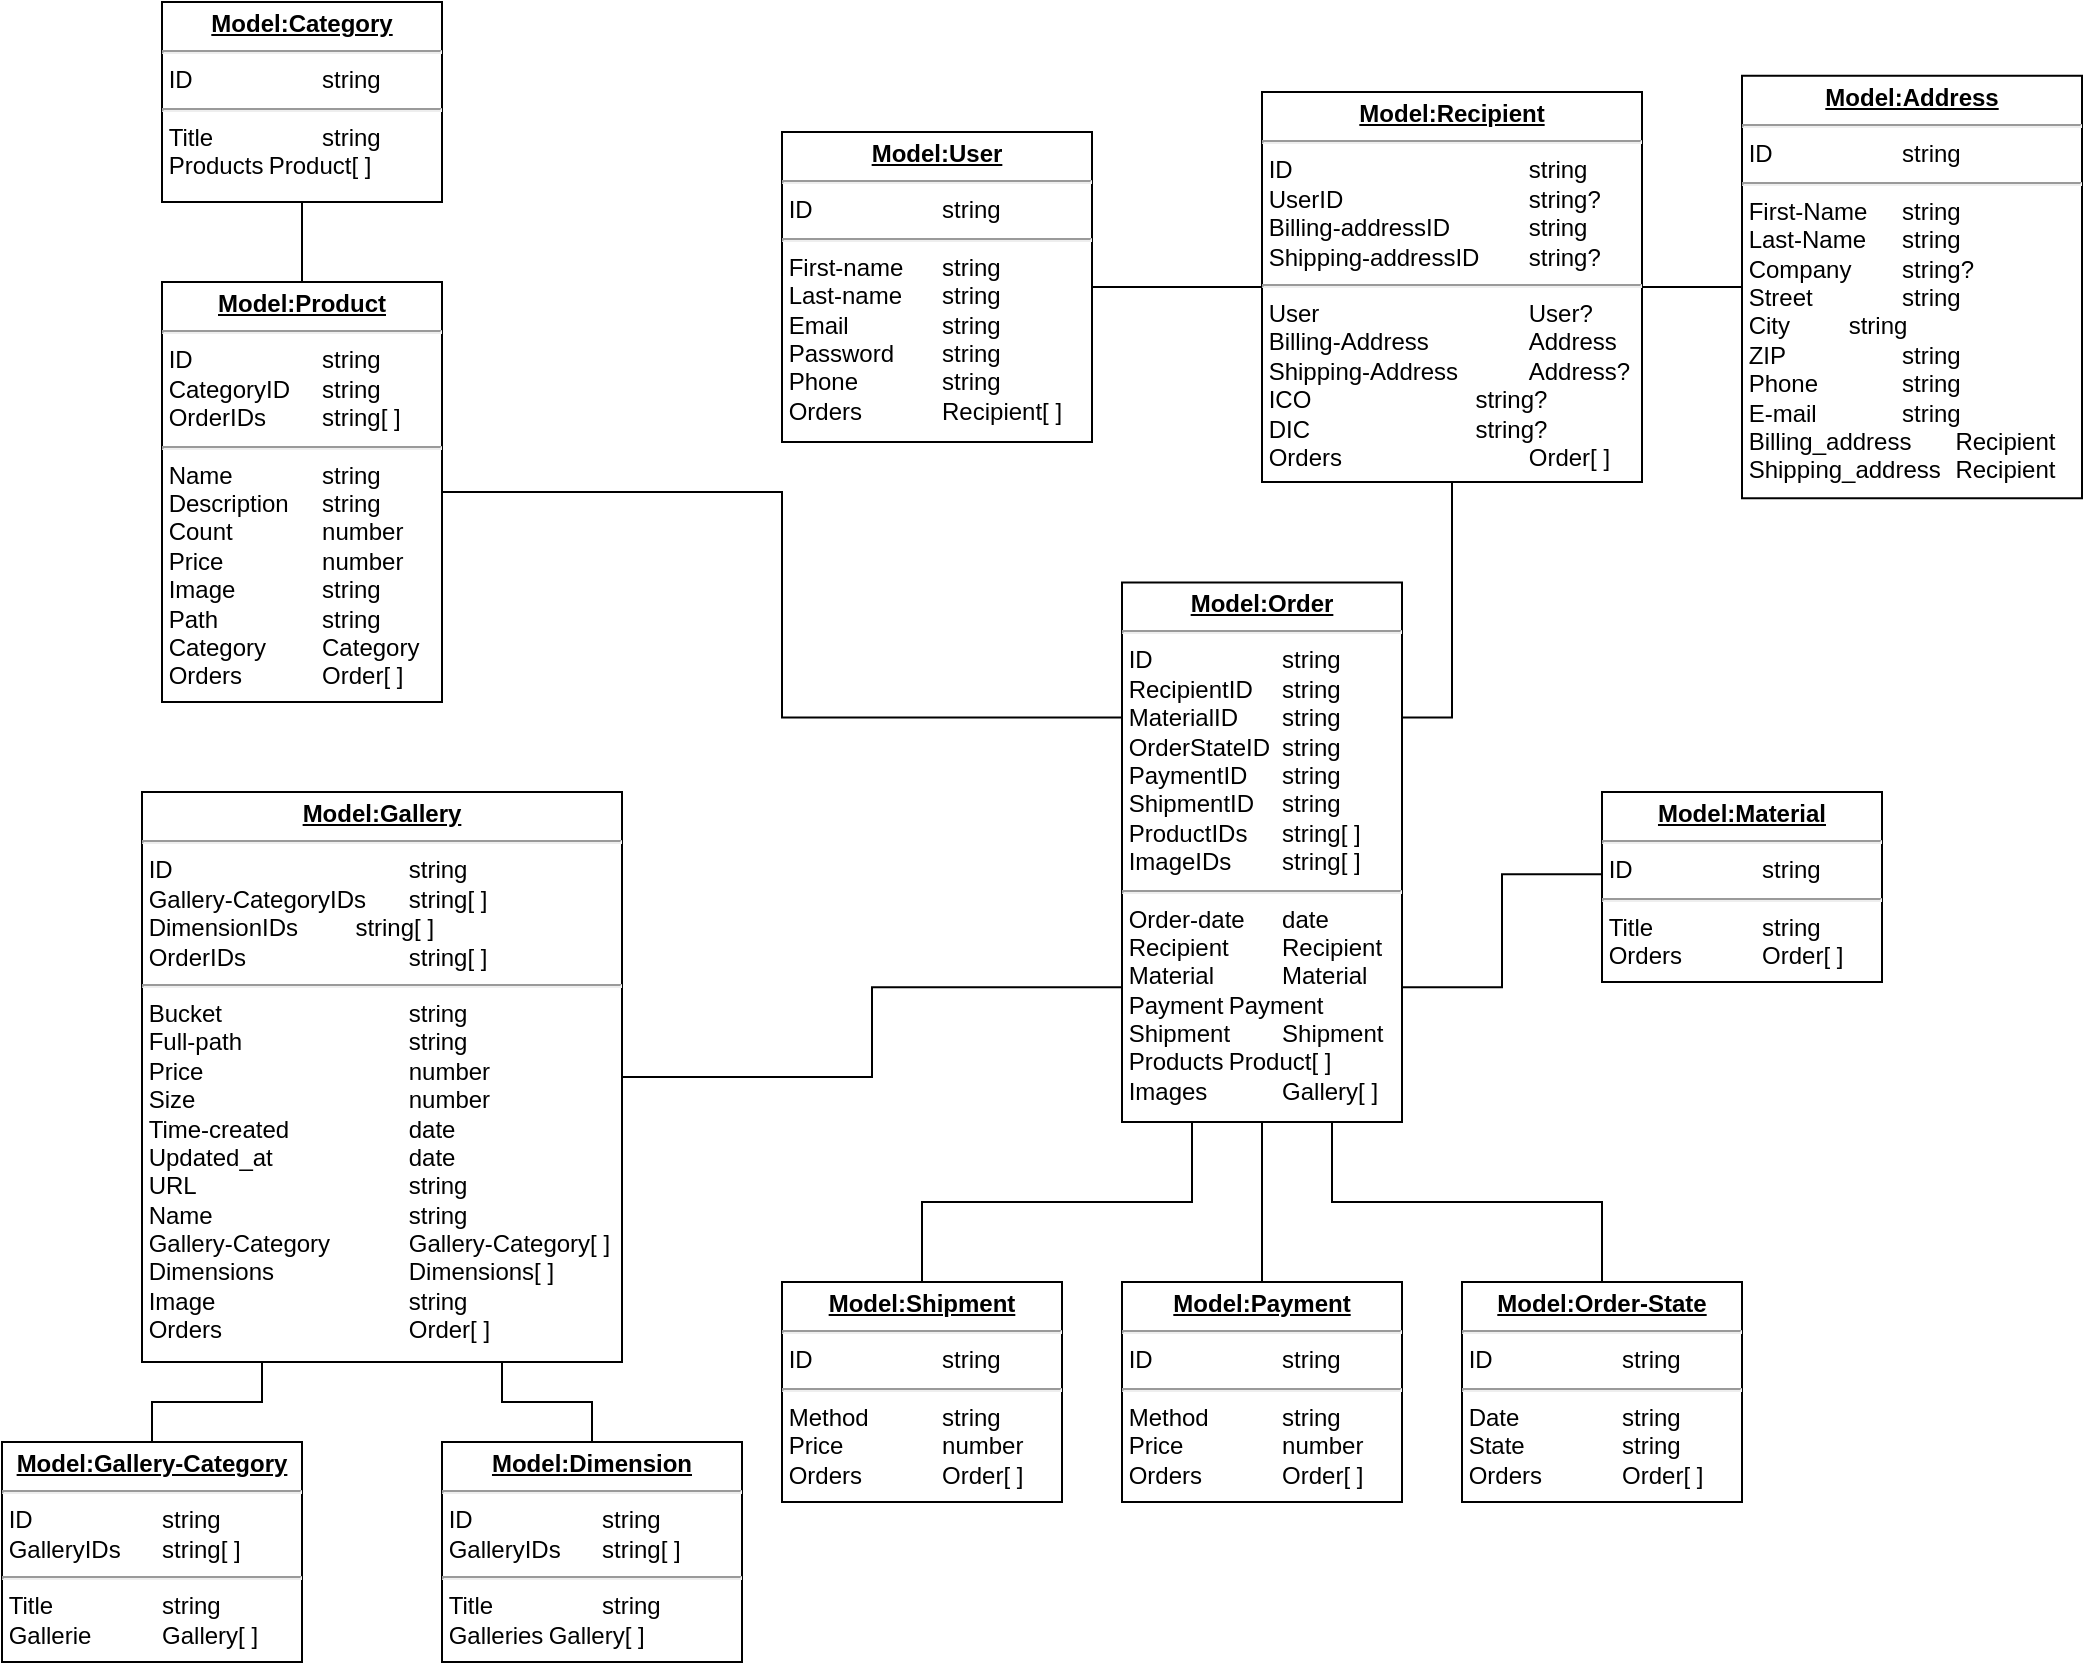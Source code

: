 <mxfile version="21.6.2" type="device">
  <diagram name="Page-1" id="a7904f86-f2b4-8e86-fa97-74104820619b">
    <mxGraphModel dx="2074" dy="1119" grid="1" gridSize="10" guides="1" tooltips="1" connect="1" arrows="1" fold="1" page="1" pageScale="1" pageWidth="1100" pageHeight="850" background="none" math="0" shadow="0">
      <root>
        <mxCell id="0" />
        <mxCell id="1" parent="0" />
        <mxCell id="24794b860abc3c2d-21" value="&lt;p style=&quot;margin: 0px ; margin-top: 4px ; text-align: center ; text-decoration: underline&quot;&gt;&lt;b&gt;Model:User&lt;/b&gt;&lt;/p&gt;&lt;hr&gt;&lt;div&gt;&amp;nbsp;ID&lt;span style=&quot;white-space: pre;&quot;&gt;&#x9;&lt;/span&gt;&lt;span style=&quot;white-space: pre;&quot;&gt;&#x9;&lt;/span&gt;&lt;span style=&quot;white-space: pre;&quot;&gt;&#x9;&lt;/span&gt;string&lt;/div&gt;&lt;div&gt;&lt;hr&gt;&amp;nbsp;First-name&lt;span style=&quot;white-space: pre;&quot;&gt;&#x9;&lt;/span&gt;string&lt;/div&gt;&lt;div&gt;&amp;nbsp;Last-name&lt;span style=&quot;white-space: pre;&quot;&gt;&#x9;&lt;/span&gt;string&lt;/div&gt;&lt;div&gt;&amp;nbsp;Email&lt;span style=&quot;white-space: pre;&quot;&gt;&#x9;&lt;/span&gt;&lt;span style=&quot;white-space: pre;&quot;&gt;&#x9;&lt;/span&gt;string&lt;/div&gt;&lt;div&gt;&amp;nbsp;Password&lt;span style=&quot;white-space: pre;&quot;&gt;&#x9;&lt;/span&gt;string&lt;/div&gt;&lt;div&gt;&amp;nbsp;Phone&lt;span style=&quot;white-space: pre;&quot;&gt;&#x9;&lt;/span&gt;&lt;span style=&quot;white-space: pre;&quot;&gt;&#x9;&lt;/span&gt;string&lt;/div&gt;&lt;div&gt;&amp;nbsp;Orders&lt;span style=&quot;white-space: pre;&quot;&gt;&#x9;&lt;/span&gt;&lt;span style=&quot;white-space: pre;&quot;&gt;&#x9;&lt;/span&gt;Recipient[ ]&lt;br&gt;&lt;/div&gt;&lt;div&gt;&lt;br&gt;&lt;/div&gt;&lt;div&gt;&lt;br&gt;&lt;/div&gt;&lt;div&gt;&amp;nbsp;&lt;br&gt;&lt;/div&gt;" style="verticalAlign=top;align=left;overflow=fill;fontSize=12;fontFamily=Helvetica;html=1;rounded=0;shadow=0;comic=0;labelBackgroundColor=none;strokeWidth=1" parent="1" vertex="1">
          <mxGeometry x="430" y="75" width="155" height="155" as="geometry" />
        </mxCell>
        <mxCell id="SQNjvXRtJoN_OJVXjRYW-17" style="edgeStyle=orthogonalEdgeStyle;rounded=0;orthogonalLoop=1;jettySize=auto;html=1;exitX=0;exitY=0.5;exitDx=0;exitDy=0;entryX=1;entryY=0.5;entryDx=0;entryDy=0;endArrow=none;endFill=0;" edge="1" parent="1" source="yjo9sUvpNdn4HBGGoEXQ-1" target="24794b860abc3c2d-21">
          <mxGeometry relative="1" as="geometry" />
        </mxCell>
        <mxCell id="SQNjvXRtJoN_OJVXjRYW-45" style="edgeStyle=orthogonalEdgeStyle;rounded=0;orthogonalLoop=1;jettySize=auto;html=1;exitX=1;exitY=0.5;exitDx=0;exitDy=0;entryX=0;entryY=0.5;entryDx=0;entryDy=0;endArrow=none;endFill=0;" edge="1" parent="1" source="yjo9sUvpNdn4HBGGoEXQ-1" target="SQNjvXRtJoN_OJVXjRYW-3">
          <mxGeometry relative="1" as="geometry" />
        </mxCell>
        <mxCell id="yjo9sUvpNdn4HBGGoEXQ-1" value="&lt;p style=&quot;margin: 0px ; margin-top: 4px ; text-align: center ; text-decoration: underline&quot;&gt;&lt;b&gt;Model:Recipient&lt;/b&gt;&lt;br&gt;&lt;/p&gt;&lt;hr&gt;&lt;div&gt;&amp;nbsp;ID&lt;span style=&quot;white-space: pre;&quot;&gt;&#x9;&lt;/span&gt;&lt;span style=&quot;white-space: pre;&quot;&gt;&#x9;&lt;/span&gt;&lt;span style=&quot;white-space: pre;&quot;&gt;&#x9;&lt;/span&gt;&lt;span style=&quot;white-space: pre;&quot;&gt;&#x9;&lt;/span&gt;&lt;span style=&quot;white-space: pre;&quot;&gt;&#x9;&lt;/span&gt;string&lt;/div&gt;&lt;div&gt;&amp;nbsp;UserID&lt;span style=&quot;white-space: pre;&quot;&gt;&#x9;&lt;/span&gt;&lt;span style=&quot;white-space: pre;&quot;&gt;&#x9;&lt;/span&gt;&lt;span style=&quot;white-space: pre;&quot;&gt;&#x9;&lt;/span&gt;&lt;span style=&quot;white-space: pre;&quot;&gt;&#x9;&lt;/span&gt;string?&lt;br&gt;&lt;/div&gt;&lt;div&gt;&amp;nbsp;Billing-addressID&lt;span style=&quot;white-space: pre;&quot;&gt;&#x9;&lt;/span&gt;&lt;span style=&quot;white-space: pre;&quot;&gt;&#x9;&lt;/span&gt;string&lt;/div&gt;&lt;div&gt;&amp;nbsp;Shipping-addressID&lt;span style=&quot;white-space: pre;&quot;&gt;&#x9;&lt;/span&gt;string?&lt;br&gt;&lt;hr&gt;&amp;nbsp;User&lt;span style=&quot;white-space: pre;&quot;&gt;&#x9;&lt;/span&gt;&lt;span style=&quot;white-space: pre;&quot;&gt;&#x9;&lt;/span&gt;&lt;span style=&quot;white-space: pre;&quot;&gt;&#x9;&lt;span style=&quot;white-space: pre;&quot;&gt;&#x9;&lt;/span&gt;&lt;/span&gt;User?&lt;br&gt;&lt;/div&gt;&lt;div&gt;&amp;nbsp;Billing-Address&lt;span style=&quot;white-space: pre;&quot;&gt;&#x9;&lt;/span&gt;&lt;span style=&quot;white-space: pre;&quot;&gt;&#x9;&lt;/span&gt;Address&lt;span style=&quot;white-space: pre;&quot;&gt;&#x9;&lt;/span&gt;&lt;/div&gt;&lt;div&gt;&amp;nbsp;Shipping-Address&lt;span style=&quot;white-space: pre;&quot;&gt;&#x9;&lt;span style=&quot;white-space: pre;&quot;&gt;&#x9;&lt;/span&gt;&lt;/span&gt;Address?&lt;br&gt;&lt;/div&gt;&lt;div&gt;&amp;nbsp;ICO&lt;span style=&quot;white-space: pre;&quot;&gt;&#x9;&lt;/span&gt;&lt;span style=&quot;white-space: pre;&quot;&gt;&#x9;&lt;/span&gt;&lt;span style=&quot;white-space: pre;&quot;&gt;&#x9;&lt;/span&gt;&lt;span style=&quot;white-space: pre;&quot;&gt;&#x9;&lt;/span&gt;string?&lt;/div&gt;&lt;div&gt;&lt;span style=&quot;white-space: pre;&quot;&gt; DIC&lt;span style=&quot;white-space: pre;&quot;&gt;&#x9;&lt;/span&gt;&lt;span style=&quot;white-space: pre;&quot;&gt;&#x9;&lt;/span&gt;&lt;span style=&quot;white-space: pre;&quot;&gt;&#x9;&lt;/span&gt;&lt;span style=&quot;white-space: pre;&quot;&gt;&#x9;&lt;/span&gt;string&lt;/span&gt;&lt;span style=&quot;white-space: pre;&quot;&gt;?&lt;br&gt;&lt;/span&gt;&lt;/div&gt;&lt;div&gt;&lt;span style=&quot;white-space: pre;&quot;&gt; Orders&lt;span style=&quot;white-space: pre;&quot;&gt;&#x9;&lt;/span&gt;&lt;span style=&quot;white-space: pre;&quot;&gt;&#x9;&lt;/span&gt;&lt;span style=&quot;white-space: pre;&quot;&gt;&#x9;&lt;/span&gt;&lt;span style=&quot;white-space: pre;&quot;&gt;&#x9;&lt;/span&gt;Order[ ]&lt;br&gt;&lt;/span&gt;&lt;/div&gt;&lt;div&gt;&lt;span style=&quot;white-space: pre;&quot;&gt;&lt;/span&gt;&lt;span style=&quot;white-space: pre;&quot;&gt;&lt;/span&gt;&lt;span style=&quot;white-space: pre;&quot;&gt;&#x9;&lt;/span&gt;&lt;span style=&quot;white-space: pre;&quot;&gt;&#x9;&lt;/span&gt;&lt;br&gt;&lt;/div&gt;&lt;div&gt;&lt;br&gt;&lt;/div&gt;&lt;div&gt;&lt;br&gt;&lt;/div&gt;&lt;div&gt;&amp;nbsp;&lt;br&gt;&lt;/div&gt;" style="verticalAlign=top;align=left;overflow=fill;fontSize=12;fontFamily=Helvetica;html=1;rounded=0;shadow=0;comic=0;labelBackgroundColor=none;strokeWidth=1" parent="1" vertex="1">
          <mxGeometry x="670" y="55" width="190" height="195" as="geometry" />
        </mxCell>
        <mxCell id="yjo9sUvpNdn4HBGGoEXQ-3" value="&lt;p style=&quot;margin: 0px ; margin-top: 4px ; text-align: center ; text-decoration: underline&quot;&gt;&lt;b&gt;Model:Product&lt;/b&gt;&lt;/p&gt;&lt;hr&gt;&lt;div&gt;&amp;nbsp;ID&lt;span style=&quot;white-space: pre;&quot;&gt;&#x9;&lt;/span&gt;&lt;span style=&quot;white-space: pre;&quot;&gt;&#x9;&lt;/span&gt;&lt;span style=&quot;white-space: pre;&quot;&gt;&#x9;&lt;/span&gt;string&lt;/div&gt;&lt;div&gt;&amp;nbsp;CategoryID&lt;span style=&quot;white-space: pre;&quot;&gt;&#x9;&lt;/span&gt;string&lt;/div&gt;&lt;div&gt;&amp;nbsp;OrderIDs&lt;span style=&quot;white-space: pre;&quot;&gt;&#x9;&lt;/span&gt;string[ ]&lt;br&gt;&lt;/div&gt;&lt;div&gt;&lt;hr&gt;&amp;nbsp;Name&lt;span style=&quot;white-space: pre;&quot;&gt;&#x9;&lt;/span&gt;&lt;span style=&quot;white-space: pre;&quot;&gt;&#x9;&lt;/span&gt;string&lt;/div&gt;&lt;div&gt;&amp;nbsp;Description&lt;span style=&quot;white-space: pre;&quot;&gt;&#x9;&lt;/span&gt;string&lt;/div&gt;&lt;div&gt;&amp;nbsp;Count&lt;span style=&quot;white-space: pre;&quot;&gt;&#x9;&lt;/span&gt;&lt;span style=&quot;white-space: pre;&quot;&gt;&#x9;&lt;/span&gt;number&lt;br&gt;&lt;/div&gt;&lt;div&gt;&amp;nbsp;Price&lt;span style=&quot;white-space: pre;&quot;&gt;&#x9;&lt;/span&gt;&lt;span style=&quot;white-space: pre;&quot;&gt;&#x9;&lt;/span&gt;number&lt;br&gt;&lt;/div&gt;&lt;div&gt;&amp;nbsp;Image&lt;span style=&quot;white-space: pre;&quot;&gt;&#x9;&lt;/span&gt;&lt;span style=&quot;white-space: pre;&quot;&gt;&#x9;&lt;/span&gt;string&lt;/div&gt;&lt;div&gt;&amp;nbsp;Path&lt;span style=&quot;white-space: pre;&quot;&gt;&#x9;&lt;/span&gt;&lt;span style=&quot;white-space: pre;&quot;&gt;&#x9;&lt;/span&gt;string&lt;/div&gt;&lt;div&gt;&amp;nbsp;Category&lt;span style=&quot;white-space: pre;&quot;&gt;&#x9;&lt;/span&gt;Category&lt;/div&gt;&lt;div&gt;&amp;nbsp;Orders&lt;span style=&quot;white-space: pre;&quot;&gt;&#x9;&lt;/span&gt;&lt;span style=&quot;white-space: pre;&quot;&gt;&#x9;&lt;/span&gt;Order[ ]&lt;br&gt;&lt;/div&gt;&lt;div&gt;&lt;br&gt;&lt;/div&gt;&lt;div&gt;&lt;br&gt;&lt;/div&gt;&lt;div&gt;&amp;nbsp;&lt;br&gt;&lt;/div&gt;&lt;div&gt;&lt;br&gt;&lt;/div&gt;&lt;div&gt;&lt;br&gt;&lt;/div&gt;&lt;div&gt;&lt;br&gt;&lt;/div&gt;&lt;div&gt;&lt;br&gt;&lt;/div&gt;&lt;div&gt;&lt;br&gt;&lt;/div&gt;&lt;div&gt;&amp;nbsp;&lt;br&gt;&lt;/div&gt;" style="verticalAlign=top;align=left;overflow=fill;fontSize=12;fontFamily=Helvetica;html=1;rounded=0;shadow=0;comic=0;labelBackgroundColor=none;strokeWidth=1" parent="1" vertex="1">
          <mxGeometry x="120" y="150" width="140" height="210" as="geometry" />
        </mxCell>
        <mxCell id="SQNjvXRtJoN_OJVXjRYW-47" style="edgeStyle=orthogonalEdgeStyle;rounded=0;orthogonalLoop=1;jettySize=auto;html=1;exitX=0;exitY=0.25;exitDx=0;exitDy=0;entryX=1;entryY=0.5;entryDx=0;entryDy=0;endArrow=none;endFill=0;" edge="1" parent="1" source="yjo9sUvpNdn4HBGGoEXQ-7" target="yjo9sUvpNdn4HBGGoEXQ-3">
          <mxGeometry relative="1" as="geometry" />
        </mxCell>
        <mxCell id="SQNjvXRtJoN_OJVXjRYW-51" style="edgeStyle=orthogonalEdgeStyle;rounded=0;orthogonalLoop=1;jettySize=auto;html=1;exitX=1;exitY=0.75;exitDx=0;exitDy=0;entryX=0;entryY=0.433;entryDx=0;entryDy=0;entryPerimeter=0;endArrow=none;endFill=0;" edge="1" parent="1" source="yjo9sUvpNdn4HBGGoEXQ-7" target="SQNjvXRtJoN_OJVXjRYW-1">
          <mxGeometry relative="1" as="geometry" />
        </mxCell>
        <mxCell id="SQNjvXRtJoN_OJVXjRYW-52" style="edgeStyle=orthogonalEdgeStyle;rounded=0;orthogonalLoop=1;jettySize=auto;html=1;exitX=1;exitY=0.25;exitDx=0;exitDy=0;entryX=0.5;entryY=1;entryDx=0;entryDy=0;endArrow=none;endFill=0;" edge="1" parent="1" source="yjo9sUvpNdn4HBGGoEXQ-7" target="yjo9sUvpNdn4HBGGoEXQ-1">
          <mxGeometry relative="1" as="geometry" />
        </mxCell>
        <mxCell id="yjo9sUvpNdn4HBGGoEXQ-7" value="&lt;p style=&quot;margin: 0px ; margin-top: 4px ; text-align: center ; text-decoration: underline&quot;&gt;&lt;b&gt;Model:Order&lt;/b&gt;&lt;/p&gt;&lt;hr&gt;&lt;div&gt;&amp;nbsp;ID&lt;span style=&quot;white-space: pre;&quot;&gt;&#x9;&lt;/span&gt;&lt;span style=&quot;white-space: pre;&quot;&gt;&#x9;&lt;/span&gt;&lt;span style=&quot;white-space: pre;&quot;&gt;&#x9;&lt;/span&gt;string&lt;/div&gt;&lt;div&gt;&amp;nbsp;RecipientID&lt;span style=&quot;white-space: pre;&quot;&gt;&#x9;&lt;/span&gt;string&lt;/div&gt;&lt;div&gt;&amp;nbsp;MaterialID&lt;span style=&quot;white-space: pre;&quot;&gt;&#x9;&lt;/span&gt;string&lt;/div&gt;&lt;div&gt;&amp;nbsp;OrderStateID&lt;span style=&quot;white-space: pre;&quot;&gt;&#x9;&lt;/span&gt;string&lt;/div&gt;&lt;div&gt;&amp;nbsp;PaymentID&lt;span style=&quot;white-space: pre;&quot;&gt;&#x9;&lt;/span&gt;string&lt;/div&gt;&lt;div&gt;&amp;nbsp;ShipmentID&lt;span style=&quot;white-space: pre;&quot;&gt;&#x9;&lt;/span&gt;string&lt;br&gt;&lt;/div&gt;&lt;div&gt;&amp;nbsp;ProductIDs&lt;span style=&quot;white-space: pre;&quot;&gt;&#x9;&lt;/span&gt;string[ ]&lt;/div&gt;&lt;div&gt;&amp;nbsp;ImageIDs&lt;span style=&quot;white-space: pre;&quot;&gt;&#x9;&lt;/span&gt;string[ ]&lt;br&gt;&lt;/div&gt;&lt;div&gt;&lt;hr&gt;&amp;nbsp;Order-date&lt;span style=&quot;white-space: pre;&quot;&gt;&#x9;&lt;/span&gt;date&lt;/div&gt;&lt;div&gt;&amp;nbsp;Recipient&lt;span style=&quot;white-space: pre;&quot;&gt;&#x9;&lt;/span&gt;Recipient&lt;/div&gt;&lt;div&gt;&amp;nbsp;Material&lt;span style=&quot;white-space: pre;&quot;&gt;&#x9;&lt;/span&gt;&lt;span style=&quot;white-space: pre;&quot;&gt;&#x9;&lt;/span&gt;Material&lt;/div&gt;&lt;div&gt;&amp;nbsp;Payment&lt;span style=&quot;white-space: pre;&quot;&gt;&#x9;&lt;/span&gt;Payment&lt;/div&gt;&lt;div&gt;&amp;nbsp;Shipment&lt;span style=&quot;white-space: pre;&quot;&gt;&#x9;&lt;/span&gt;Shipment&lt;br&gt;&lt;/div&gt;&lt;div&gt;&amp;nbsp;Products&lt;span style=&quot;white-space: pre;&quot;&gt;&#x9;&lt;/span&gt;Product[ ]&lt;/div&gt;&lt;div&gt;&amp;nbsp;Images&lt;span style=&quot;white-space: pre;&quot;&gt;&#x9;&lt;/span&gt;&lt;span style=&quot;white-space: pre;&quot;&gt;&#x9;&lt;/span&gt;Gallery[ ]&lt;span style=&quot;white-space: pre;&quot;&gt;&#x9;&lt;/span&gt;&lt;span style=&quot;white-space: pre;&quot;&gt;&#x9;&lt;/span&gt;&lt;br&gt;&lt;/div&gt;&lt;div&gt;&lt;br&gt;&lt;/div&gt;&lt;div&gt;&amp;nbsp;&lt;br&gt;&lt;/div&gt;&lt;br&gt;&lt;div&gt;&lt;br&gt;&lt;/div&gt;&lt;div&gt;&amp;nbsp;&lt;br&gt;&lt;/div&gt;" style="verticalAlign=top;align=left;overflow=fill;fontSize=12;fontFamily=Helvetica;html=1;rounded=0;shadow=0;comic=0;labelBackgroundColor=none;strokeWidth=1" parent="1" vertex="1">
          <mxGeometry x="600" y="300.25" width="140" height="269.75" as="geometry" />
        </mxCell>
        <mxCell id="SQNjvXRtJoN_OJVXjRYW-49" style="edgeStyle=orthogonalEdgeStyle;rounded=0;orthogonalLoop=1;jettySize=auto;html=1;exitX=0.5;exitY=0;exitDx=0;exitDy=0;entryX=0.5;entryY=1;entryDx=0;entryDy=0;endArrow=none;endFill=0;" edge="1" parent="1" source="yjo9sUvpNdn4HBGGoEXQ-8" target="yjo9sUvpNdn4HBGGoEXQ-7">
          <mxGeometry relative="1" as="geometry" />
        </mxCell>
        <mxCell id="yjo9sUvpNdn4HBGGoEXQ-8" value="&lt;p style=&quot;margin: 0px ; margin-top: 4px ; text-align: center ; text-decoration: underline&quot;&gt;&lt;b&gt;Model:Payment&lt;/b&gt;&lt;/p&gt;&lt;hr&gt;&lt;div&gt;&amp;nbsp;ID&lt;span style=&quot;white-space: pre;&quot;&gt;&#x9;&lt;/span&gt;&lt;span style=&quot;white-space: pre;&quot;&gt;&#x9;&lt;/span&gt;&lt;span style=&quot;white-space: pre;&quot;&gt;&#x9;&lt;/span&gt;string&lt;hr&gt;&lt;/div&gt;&lt;div&gt;&amp;nbsp;Method&lt;span style=&quot;white-space: pre;&quot;&gt;&#x9;&lt;/span&gt;&lt;span style=&quot;white-space: pre;&quot;&gt;&#x9;&lt;/span&gt;string&lt;/div&gt;&lt;div&gt;&amp;nbsp;Price&lt;span style=&quot;white-space: pre;&quot;&gt;&#x9;&lt;/span&gt;&lt;span style=&quot;white-space: pre;&quot;&gt;&#x9;&lt;/span&gt;number&lt;/div&gt;&lt;div&gt;&amp;nbsp;Orders&lt;span style=&quot;white-space: pre;&quot;&gt;&#x9;&lt;/span&gt;&lt;span style=&quot;white-space: pre;&quot;&gt;&#x9;&lt;/span&gt;Order[ ]&lt;br&gt;&lt;/div&gt;&lt;div&gt;&amp;nbsp;&lt;br&gt;&lt;/div&gt;" style="verticalAlign=top;align=left;overflow=fill;fontSize=12;fontFamily=Helvetica;html=1;rounded=0;shadow=0;comic=0;labelBackgroundColor=none;strokeWidth=1" parent="1" vertex="1">
          <mxGeometry x="600" y="650" width="140" height="110" as="geometry" />
        </mxCell>
        <mxCell id="SQNjvXRtJoN_OJVXjRYW-48" style="edgeStyle=orthogonalEdgeStyle;rounded=0;orthogonalLoop=1;jettySize=auto;html=1;exitX=0.5;exitY=0;exitDx=0;exitDy=0;entryX=0.25;entryY=1;entryDx=0;entryDy=0;endArrow=none;endFill=0;" edge="1" parent="1" source="yjo9sUvpNdn4HBGGoEXQ-19" target="yjo9sUvpNdn4HBGGoEXQ-7">
          <mxGeometry relative="1" as="geometry" />
        </mxCell>
        <mxCell id="yjo9sUvpNdn4HBGGoEXQ-19" value="&lt;p style=&quot;margin: 0px ; margin-top: 4px ; text-align: center ; text-decoration: underline&quot;&gt;&lt;b&gt;Model:Shipment&lt;/b&gt;&lt;/p&gt;&lt;div&gt;&lt;hr&gt;&amp;nbsp;ID&lt;span style=&quot;white-space: pre;&quot;&gt;&#x9;&lt;/span&gt;&lt;span style=&quot;white-space: pre;&quot;&gt;&#x9;&lt;/span&gt;&lt;span style=&quot;white-space: pre;&quot;&gt;&#x9;&lt;/span&gt;string&lt;hr&gt;&lt;/div&gt;&lt;div&gt;&amp;nbsp;Method&lt;span style=&quot;white-space: pre;&quot;&gt;&#x9;&lt;/span&gt;&lt;span style=&quot;white-space: pre;&quot;&gt;&#x9;&lt;/span&gt;string&lt;/div&gt;&lt;div&gt;&amp;nbsp;Price&lt;span style=&quot;white-space: pre;&quot;&gt;&#x9;&lt;/span&gt;&lt;span style=&quot;white-space: pre;&quot;&gt;&#x9;&lt;/span&gt;number&lt;/div&gt;&lt;div&gt;&amp;nbsp;Orders&lt;span style=&quot;white-space: pre;&quot;&gt;&#x9;&lt;/span&gt;&lt;span style=&quot;white-space: pre;&quot;&gt;&#x9;&lt;/span&gt;Order[ ]&lt;br&gt;&lt;/div&gt;&amp;nbsp;&lt;br&gt;&lt;div&gt;&lt;br&gt;&lt;/div&gt;&lt;div&gt;&amp;nbsp;&lt;br&gt;&lt;/div&gt;" style="verticalAlign=top;align=left;overflow=fill;fontSize=12;fontFamily=Helvetica;html=1;rounded=0;shadow=0;comic=0;labelBackgroundColor=none;strokeWidth=1" parent="1" vertex="1">
          <mxGeometry x="430" y="650" width="140" height="110" as="geometry" />
        </mxCell>
        <mxCell id="SQNjvXRtJoN_OJVXjRYW-1" value="&lt;p style=&quot;margin: 0px ; margin-top: 4px ; text-align: center ; text-decoration: underline&quot;&gt;&lt;b&gt;Model:Material&lt;/b&gt;&lt;br&gt;&lt;/p&gt;&lt;div&gt;&lt;hr&gt;&lt;/div&gt;&lt;div&gt;&amp;nbsp;ID&lt;span style=&quot;white-space: pre;&quot;&gt;&#x9;&lt;/span&gt;&lt;span style=&quot;white-space: pre;&quot;&gt;&#x9;&lt;/span&gt;&lt;span style=&quot;white-space: pre;&quot;&gt;&#x9;&lt;/span&gt;string&lt;br&gt;&lt;hr&gt;&lt;/div&gt;&lt;div&gt;&amp;nbsp;Title&lt;span style=&quot;white-space: pre;&quot;&gt;&#x9;&lt;/span&gt;&lt;span style=&quot;white-space: pre;&quot;&gt;&#x9;&lt;/span&gt;string&lt;/div&gt;&lt;div&gt;&amp;nbsp;Orders&lt;span style=&quot;white-space: pre;&quot;&gt;&#x9;&lt;/span&gt;&lt;span style=&quot;white-space: pre;&quot;&gt;&#x9;&lt;/span&gt;Order[ ]&lt;br&gt;&lt;/div&gt;&amp;nbsp;&lt;br&gt;&lt;div&gt;&lt;br&gt;&lt;/div&gt;&lt;div&gt;&amp;nbsp;&lt;br&gt;&lt;/div&gt;" style="verticalAlign=top;align=left;overflow=fill;fontSize=12;fontFamily=Helvetica;html=1;rounded=0;shadow=0;comic=0;labelBackgroundColor=none;strokeWidth=1" vertex="1" parent="1">
          <mxGeometry x="840" y="405" width="140" height="95" as="geometry" />
        </mxCell>
        <mxCell id="SQNjvXRtJoN_OJVXjRYW-53" style="edgeStyle=orthogonalEdgeStyle;rounded=0;orthogonalLoop=1;jettySize=auto;html=1;exitX=0.5;exitY=1;exitDx=0;exitDy=0;entryX=0.5;entryY=0;entryDx=0;entryDy=0;endArrow=none;endFill=0;" edge="1" parent="1" source="SQNjvXRtJoN_OJVXjRYW-2" target="yjo9sUvpNdn4HBGGoEXQ-3">
          <mxGeometry relative="1" as="geometry" />
        </mxCell>
        <mxCell id="SQNjvXRtJoN_OJVXjRYW-2" value="&lt;p style=&quot;margin: 0px ; margin-top: 4px ; text-align: center ; text-decoration: underline&quot;&gt;&lt;b&gt;Model:Category&lt;/b&gt;&lt;br&gt;&lt;/p&gt;&lt;div&gt;&lt;hr&gt;&amp;nbsp;ID&lt;span style=&quot;white-space: pre;&quot;&gt;&#x9;&lt;/span&gt;&lt;span style=&quot;white-space: pre;&quot;&gt;&#x9;&lt;/span&gt;&lt;span style=&quot;white-space: pre;&quot;&gt;&#x9;&lt;/span&gt;string&lt;hr&gt;&lt;/div&gt;&lt;div&gt;&amp;nbsp;Title&lt;span style=&quot;white-space: pre;&quot;&gt;&#x9;&lt;/span&gt;&lt;span style=&quot;white-space: pre;&quot;&gt;&#x9;&lt;/span&gt;string&lt;/div&gt;&lt;div&gt;&amp;nbsp;Products&lt;span style=&quot;white-space: pre;&quot;&gt;&#x9;&lt;/span&gt;Product[ ]&lt;br&gt;&lt;/div&gt;&amp;nbsp;&lt;br&gt;&lt;div&gt;&lt;br&gt;&lt;/div&gt;&lt;div&gt;&amp;nbsp;&lt;br&gt;&lt;/div&gt;" style="verticalAlign=top;align=left;overflow=fill;fontSize=12;fontFamily=Helvetica;html=1;rounded=0;shadow=0;comic=0;labelBackgroundColor=none;strokeWidth=1" vertex="1" parent="1">
          <mxGeometry x="120" y="10" width="140" height="100" as="geometry" />
        </mxCell>
        <mxCell id="SQNjvXRtJoN_OJVXjRYW-3" value="&lt;p style=&quot;margin: 0px ; margin-top: 4px ; text-align: center ; text-decoration: underline&quot;&gt;&lt;b&gt;Model:Address&lt;/b&gt;&lt;br&gt;&lt;/p&gt;&lt;div&gt;&lt;hr&gt;&lt;div&gt;&amp;nbsp;ID&lt;span style=&quot;white-space: pre;&quot;&gt;&#x9;&lt;/span&gt;&lt;span style=&quot;white-space: pre;&quot;&gt;&#x9;&lt;/span&gt;&lt;span style=&quot;white-space: pre;&quot;&gt;&#x9;&lt;/span&gt;string&lt;br&gt;&lt;hr&gt;&lt;/div&gt;&lt;div&gt;&amp;nbsp;First-Name&lt;span style=&quot;white-space: pre;&quot;&gt;&#x9;&lt;/span&gt;string&lt;/div&gt;&lt;div&gt;&amp;nbsp;Last-Name&lt;span style=&quot;white-space: pre;&quot;&gt;&#x9;&lt;/span&gt;string&lt;/div&gt;&lt;div&gt;&amp;nbsp;Company&lt;span style=&quot;white-space: pre;&quot;&gt;&#x9;&lt;/span&gt;string?&lt;/div&gt;&lt;div&gt;&amp;nbsp;Street&lt;span style=&quot;white-space: pre;&quot;&gt;&#x9;&lt;/span&gt;&lt;span style=&quot;white-space: pre;&quot;&gt;&#x9;&lt;/span&gt;string&lt;/div&gt;&lt;div&gt;&amp;nbsp;City&lt;span style=&quot;white-space: pre;&quot;&gt;&#x9;&lt;/span&gt;&lt;span style=&quot;white-space: pre;&quot;&gt;&#x9;&lt;/span&gt;string&lt;/div&gt;&lt;div&gt;&amp;nbsp;ZIP&lt;span style=&quot;white-space: pre;&quot;&gt;&#x9;&lt;/span&gt;&lt;span style=&quot;white-space: pre;&quot;&gt;&#x9;&lt;/span&gt;&lt;span style=&quot;white-space: pre;&quot;&gt;&#x9;&lt;/span&gt;string&lt;/div&gt;&lt;div&gt;&amp;nbsp;Phone&lt;span style=&quot;white-space: pre;&quot;&gt;&#x9;&lt;/span&gt;&lt;span style=&quot;white-space: pre;&quot;&gt;&#x9;&lt;/span&gt;string&lt;/div&gt;&lt;div&gt;&amp;nbsp;E-mail&lt;span style=&quot;white-space: pre;&quot;&gt;&#x9;&lt;/span&gt;&lt;span style=&quot;white-space: pre;&quot;&gt;&#x9;&lt;/span&gt;string&lt;/div&gt;&lt;div&gt;&amp;nbsp;Billing_address&lt;span style=&quot;white-space: pre;&quot;&gt;&#x9;&lt;/span&gt;Recipient&lt;/div&gt;&lt;div&gt;&amp;nbsp;Shipping_address&lt;span style=&quot;white-space: pre;&quot;&gt;&#x9;&lt;/span&gt;Recipient&lt;br&gt;&lt;/div&gt;&lt;/div&gt;&lt;div&gt;&amp;nbsp;&lt;br&gt;&lt;/div&gt;" style="verticalAlign=top;align=left;overflow=fill;fontSize=12;fontFamily=Helvetica;html=1;rounded=0;shadow=0;comic=0;labelBackgroundColor=none;strokeWidth=1" vertex="1" parent="1">
          <mxGeometry x="910" y="46.88" width="170" height="211.25" as="geometry" />
        </mxCell>
        <mxCell id="SQNjvXRtJoN_OJVXjRYW-14" style="edgeStyle=orthogonalEdgeStyle;rounded=0;orthogonalLoop=1;jettySize=auto;html=1;exitX=0.25;exitY=1;exitDx=0;exitDy=0;entryX=0.5;entryY=0;entryDx=0;entryDy=0;endArrow=none;endFill=0;" edge="1" parent="1" source="SQNjvXRtJoN_OJVXjRYW-10" target="SQNjvXRtJoN_OJVXjRYW-11">
          <mxGeometry relative="1" as="geometry" />
        </mxCell>
        <mxCell id="SQNjvXRtJoN_OJVXjRYW-15" style="edgeStyle=orthogonalEdgeStyle;rounded=0;orthogonalLoop=1;jettySize=auto;html=1;exitX=0.75;exitY=1;exitDx=0;exitDy=0;entryX=0.5;entryY=0;entryDx=0;entryDy=0;endArrow=none;endFill=0;" edge="1" parent="1" source="SQNjvXRtJoN_OJVXjRYW-10" target="SQNjvXRtJoN_OJVXjRYW-12">
          <mxGeometry relative="1" as="geometry" />
        </mxCell>
        <mxCell id="SQNjvXRtJoN_OJVXjRYW-46" style="edgeStyle=orthogonalEdgeStyle;rounded=0;orthogonalLoop=1;jettySize=auto;html=1;exitX=1;exitY=0.5;exitDx=0;exitDy=0;entryX=0;entryY=0.75;entryDx=0;entryDy=0;endArrow=none;endFill=0;" edge="1" parent="1" source="SQNjvXRtJoN_OJVXjRYW-10" target="yjo9sUvpNdn4HBGGoEXQ-7">
          <mxGeometry relative="1" as="geometry" />
        </mxCell>
        <mxCell id="SQNjvXRtJoN_OJVXjRYW-10" value="&lt;p style=&quot;margin: 0px ; margin-top: 4px ; text-align: center ; text-decoration: underline&quot;&gt;&lt;b&gt;Model:Gallery&lt;/b&gt;&lt;/p&gt;&lt;hr&gt;&lt;div&gt;&amp;nbsp;ID&lt;span style=&quot;white-space: pre;&quot;&gt;&#x9;&lt;/span&gt;&lt;span style=&quot;white-space: pre;&quot;&gt;&#x9;&lt;/span&gt;&lt;span style=&quot;white-space: pre;&quot;&gt;&#x9;&lt;/span&gt;&lt;span style=&quot;white-space: pre;&quot;&gt;&#x9;&lt;/span&gt;&lt;span style=&quot;white-space: pre;&quot;&gt;&#x9;&lt;/span&gt;string&lt;/div&gt;&lt;div&gt;&amp;nbsp;Gallery-CategoryIDs&lt;span style=&quot;white-space: pre;&quot;&gt;&#x9;&lt;/span&gt;string[ ]&lt;/div&gt;&lt;div&gt;&amp;nbsp;DimensionIDs&lt;span style=&quot;white-space: pre;&quot;&gt;&#x9;&lt;/span&gt;&lt;span style=&quot;white-space: pre;&quot;&gt;&#x9;&lt;/span&gt;string[ ]&lt;/div&gt;&lt;div&gt;&amp;nbsp;OrderIDs&lt;span style=&quot;white-space: pre;&quot;&gt;&#x9;&lt;/span&gt;&lt;span style=&quot;white-space: pre;&quot;&gt;&#x9;&lt;/span&gt;&lt;span style=&quot;white-space: pre;&quot;&gt;&#x9;&lt;/span&gt;string[ ]&lt;br&gt;&lt;/div&gt;&lt;div&gt;&lt;hr&gt;&lt;/div&gt;&lt;div&gt;&amp;nbsp;Bucket&lt;span style=&quot;white-space: pre;&quot;&gt;&#x9;&lt;/span&gt;&lt;span style=&quot;white-space: pre;&quot;&gt;&#x9;&lt;/span&gt;&lt;span style=&quot;white-space: pre;&quot;&gt;&#x9;&lt;/span&gt;&lt;span style=&quot;white-space: pre;&quot;&gt;&#x9;&lt;/span&gt;string&lt;/div&gt;&lt;div&gt;&amp;nbsp;Full-path&lt;span style=&quot;white-space: pre;&quot;&gt;&#x9;&lt;/span&gt;&lt;span style=&quot;white-space: pre;&quot;&gt;&#x9;&lt;/span&gt;&lt;span style=&quot;white-space: pre;&quot;&gt;&#x9;&lt;/span&gt;&lt;span style=&quot;white-space: pre;&quot;&gt;&#x9;&lt;/span&gt;string&lt;br&gt;&lt;/div&gt;&lt;div&gt;&amp;nbsp;Price&lt;span style=&quot;white-space: pre;&quot;&gt;&#x9;&lt;/span&gt;&lt;span style=&quot;white-space: pre;&quot;&gt;&#x9;&lt;/span&gt;&lt;span style=&quot;white-space: pre;&quot;&gt;&#x9;&lt;/span&gt;&lt;span style=&quot;white-space: pre;&quot;&gt;&#x9;&lt;/span&gt;number &lt;br&gt;&lt;/div&gt;&lt;div&gt;&amp;nbsp;Size&lt;span style=&quot;white-space: pre;&quot;&gt;&#x9;&lt;/span&gt;&lt;span style=&quot;white-space: pre;&quot;&gt;&#x9;&lt;/span&gt;&lt;span style=&quot;white-space: pre;&quot;&gt;&#x9;&lt;/span&gt;&lt;span style=&quot;white-space: pre;&quot;&gt;&#x9;&lt;/span&gt;number&lt;/div&gt;&lt;div&gt;&amp;nbsp;Time-created&lt;span style=&quot;white-space: pre;&quot;&gt;&#x9;&lt;/span&gt;&lt;span style=&quot;white-space: pre;&quot;&gt;&#x9;&lt;/span&gt;&lt;span style=&quot;white-space: pre;&quot;&gt;&#x9;&lt;/span&gt;date&lt;/div&gt;&lt;div&gt;&amp;nbsp;Updated&lt;span style=&quot;white-space: pre;&quot;&gt;_at&#x9;&lt;/span&gt;&lt;span style=&quot;white-space: pre;&quot;&gt;&#x9;&lt;/span&gt;&lt;span style=&quot;white-space: pre;&quot;&gt;&#x9;&lt;/span&gt;date&lt;/div&gt;&lt;div&gt;&amp;nbsp;URL&lt;span style=&quot;white-space: pre;&quot;&gt;&#x9;&lt;/span&gt;&lt;span style=&quot;white-space: pre;&quot;&gt;&#x9;&lt;/span&gt;&lt;span style=&quot;white-space: pre;&quot;&gt;&#x9;&lt;/span&gt;&lt;span style=&quot;white-space: pre;&quot;&gt;&#x9;&lt;/span&gt;string&lt;br&gt;&lt;/div&gt;&lt;div&gt;&amp;nbsp;Name&lt;span style=&quot;white-space: pre;&quot;&gt;&#x9;&lt;/span&gt;&lt;span style=&quot;white-space: pre;&quot;&gt;&#x9;&lt;/span&gt;&lt;span style=&quot;white-space: pre;&quot;&gt;&#x9;&lt;/span&gt;&lt;span style=&quot;white-space: pre;&quot;&gt;&#x9;&lt;/span&gt;string&lt;/div&gt;&lt;div&gt;&amp;nbsp;Gallery-Category&lt;span style=&quot;white-space: pre;&quot;&gt;&#x9;&lt;/span&gt;&lt;span style=&quot;white-space: pre;&quot;&gt;&#x9;&lt;/span&gt;Gallery-Category[ ]&lt;br&gt;&lt;/div&gt;&lt;div&gt;&amp;nbsp;Dimensions&lt;span style=&quot;white-space: pre;&quot;&gt;&#x9;&lt;/span&gt;&lt;span style=&quot;white-space: pre;&quot;&gt;&#x9;&lt;/span&gt;&lt;span style=&quot;white-space: pre;&quot;&gt;&#x9;&lt;/span&gt;Dimensions[ ]&lt;br&gt;&lt;/div&gt;&lt;div&gt;&amp;nbsp;Image&lt;span style=&quot;white-space: pre;&quot;&gt;&#x9;&lt;/span&gt;&lt;span style=&quot;white-space: pre;&quot;&gt;&#x9;&lt;/span&gt;&lt;span style=&quot;white-space: pre;&quot;&gt;&#x9;&lt;/span&gt;&lt;span style=&quot;white-space: pre;&quot;&gt;&#x9;&lt;/span&gt;string&lt;/div&gt;&lt;div&gt;&amp;nbsp;Orders&lt;span style=&quot;white-space: pre;&quot;&gt;&#x9;&lt;/span&gt;&lt;span style=&quot;white-space: pre;&quot;&gt;&#x9;&lt;/span&gt;&lt;span style=&quot;white-space: pre;&quot;&gt;&#x9;&lt;/span&gt;&lt;span style=&quot;white-space: pre;&quot;&gt;&#x9;&lt;/span&gt;Order[ ]&lt;br&gt;&lt;/div&gt;&lt;div&gt;&lt;br&gt;&lt;/div&gt;&lt;div&gt;&amp;nbsp;&lt;br&gt;&lt;/div&gt;&lt;div&gt;&lt;br&gt;&lt;/div&gt;&lt;div&gt;&lt;br&gt;&lt;/div&gt;&lt;div&gt;&lt;br&gt;&lt;/div&gt;&lt;div&gt;&lt;br&gt;&lt;/div&gt;&lt;div&gt;&lt;br&gt;&lt;/div&gt;&lt;div&gt;&amp;nbsp;&lt;br&gt;&lt;/div&gt;" style="verticalAlign=top;align=left;overflow=fill;fontSize=12;fontFamily=Helvetica;html=1;rounded=0;shadow=0;comic=0;labelBackgroundColor=none;strokeWidth=1" vertex="1" parent="1">
          <mxGeometry x="110" y="405" width="240" height="285" as="geometry" />
        </mxCell>
        <mxCell id="SQNjvXRtJoN_OJVXjRYW-11" value="&lt;p style=&quot;margin: 0px ; margin-top: 4px ; text-align: center ; text-decoration: underline&quot;&gt;&lt;b&gt;Model:Gallery-Category&lt;/b&gt;&lt;br&gt;&lt;/p&gt;&lt;div&gt;&lt;hr&gt;&amp;nbsp;ID&lt;span style=&quot;white-space: pre;&quot;&gt;&#x9;&lt;/span&gt;&lt;span style=&quot;white-space: pre;&quot;&gt;&#x9;&lt;/span&gt;&lt;span style=&quot;white-space: pre;&quot;&gt;&#x9;&lt;/span&gt;string&lt;/div&gt;&lt;div&gt;&amp;nbsp;GalleryIDs&lt;span style=&quot;white-space: pre;&quot;&gt;&#x9;&lt;/span&gt;string[ ]&lt;br&gt;&lt;hr&gt;&lt;/div&gt;&lt;div&gt;&amp;nbsp;Title&lt;span style=&quot;white-space: pre;&quot;&gt;&#x9;&lt;/span&gt;&lt;span style=&quot;white-space: pre;&quot;&gt;&#x9;&lt;/span&gt;string&lt;span style=&quot;white-space: pre;&quot;&gt;&#x9;&lt;/span&gt;&lt;span style=&quot;white-space: pre;&quot;&gt;&#x9;&lt;/span&gt;&lt;br&gt;&lt;/div&gt;&amp;nbsp;Gallerie&lt;span style=&quot;white-space: pre;&quot;&gt;&#x9;&lt;/span&gt;&lt;span style=&quot;white-space: pre;&quot;&gt;&#x9;&lt;/span&gt;Gallery[ ]&lt;br&gt;&lt;div&gt;&lt;br&gt;&lt;/div&gt;&lt;div&gt;&amp;nbsp;&lt;br&gt;&lt;/div&gt;" style="verticalAlign=top;align=left;overflow=fill;fontSize=12;fontFamily=Helvetica;html=1;rounded=0;shadow=0;comic=0;labelBackgroundColor=none;strokeWidth=1" vertex="1" parent="1">
          <mxGeometry x="40" y="730" width="150" height="110" as="geometry" />
        </mxCell>
        <mxCell id="SQNjvXRtJoN_OJVXjRYW-12" value="&lt;p style=&quot;margin: 0px ; margin-top: 4px ; text-align: center ; text-decoration: underline&quot;&gt;&lt;b&gt;Model:Dimension&lt;/b&gt;&lt;/p&gt;&lt;div&gt;&lt;hr&gt;&amp;nbsp;ID&lt;span style=&quot;white-space: pre;&quot;&gt;&#x9;&lt;/span&gt;&lt;span style=&quot;white-space: pre;&quot;&gt;&#x9;&lt;/span&gt;&lt;span style=&quot;white-space: pre;&quot;&gt;&#x9;&lt;/span&gt;string&lt;/div&gt;&lt;div&gt;&amp;nbsp;GalleryIDs&lt;span style=&quot;white-space: pre;&quot;&gt;&#x9;&lt;/span&gt;string[ ]&lt;br&gt;&lt;hr&gt;&lt;/div&gt;&lt;div&gt;&amp;nbsp;Title&lt;span style=&quot;white-space: pre;&quot;&gt;&#x9;&lt;/span&gt;&lt;span style=&quot;white-space: pre;&quot;&gt;&#x9;&lt;/span&gt;string&lt;span style=&quot;white-space: pre;&quot;&gt;&lt;br&gt;&lt;/span&gt;&lt;/div&gt;&lt;div&gt;&lt;span style=&quot;white-space: pre;&quot;&gt; Galleries&lt;span style=&quot;white-space: pre;&quot;&gt;&#x9;&lt;/span&gt;Gallery[ ]&#x9;&lt;/span&gt;&lt;span style=&quot;white-space: pre;&quot;&gt;&#x9;&lt;/span&gt;&lt;br&gt;&lt;/div&gt;&amp;nbsp;&lt;br&gt;&lt;div&gt;&lt;br&gt;&lt;/div&gt;&lt;div&gt;&amp;nbsp;&lt;br&gt;&lt;/div&gt;" style="verticalAlign=top;align=left;overflow=fill;fontSize=12;fontFamily=Helvetica;html=1;rounded=0;shadow=0;comic=0;labelBackgroundColor=none;strokeWidth=1" vertex="1" parent="1">
          <mxGeometry x="260" y="730" width="150" height="110" as="geometry" />
        </mxCell>
        <mxCell id="SQNjvXRtJoN_OJVXjRYW-50" style="edgeStyle=orthogonalEdgeStyle;rounded=0;orthogonalLoop=1;jettySize=auto;html=1;exitX=0.5;exitY=0;exitDx=0;exitDy=0;entryX=0.75;entryY=1;entryDx=0;entryDy=0;endArrow=none;endFill=0;" edge="1" parent="1" source="SQNjvXRtJoN_OJVXjRYW-22" target="yjo9sUvpNdn4HBGGoEXQ-7">
          <mxGeometry relative="1" as="geometry" />
        </mxCell>
        <mxCell id="SQNjvXRtJoN_OJVXjRYW-22" value="&lt;p style=&quot;margin: 0px ; margin-top: 4px ; text-align: center ; text-decoration: underline&quot;&gt;&lt;b&gt;Model:Order-State&lt;/b&gt;&lt;/p&gt;&lt;div&gt;&lt;hr&gt;&amp;nbsp;ID&lt;span style=&quot;white-space: pre;&quot;&gt;&#x9;&lt;/span&gt;&lt;span style=&quot;white-space: pre;&quot;&gt;&#x9;&lt;/span&gt;&lt;span style=&quot;white-space: pre;&quot;&gt;&#x9;&lt;/span&gt;string&lt;hr&gt;&lt;/div&gt;&lt;div&gt;&amp;nbsp;Date&lt;span style=&quot;white-space: pre;&quot;&gt;&#x9;&lt;/span&gt;&lt;span style=&quot;white-space: pre;&quot;&gt;&#x9;&lt;/span&gt;string&lt;/div&gt;&lt;div&gt;&amp;nbsp;State&lt;span style=&quot;white-space: pre;&quot;&gt;&#x9;&lt;/span&gt;&lt;span style=&quot;white-space: pre;&quot;&gt;&#x9;&lt;/span&gt;string&lt;/div&gt;&lt;div&gt;&amp;nbsp;Orders&lt;span style=&quot;white-space: pre;&quot;&gt;&#x9;&lt;/span&gt;&lt;span style=&quot;white-space: pre;&quot;&gt;&#x9;&lt;/span&gt;Order[ ]&lt;br&gt;&lt;/div&gt;&amp;nbsp;&lt;br&gt;&lt;div&gt;&lt;br&gt;&lt;/div&gt;&lt;div&gt;&amp;nbsp;&lt;br&gt;&lt;/div&gt;" style="verticalAlign=top;align=left;overflow=fill;fontSize=12;fontFamily=Helvetica;html=1;rounded=0;shadow=0;comic=0;labelBackgroundColor=none;strokeWidth=1" vertex="1" parent="1">
          <mxGeometry x="770" y="650" width="140" height="110" as="geometry" />
        </mxCell>
      </root>
    </mxGraphModel>
  </diagram>
</mxfile>
